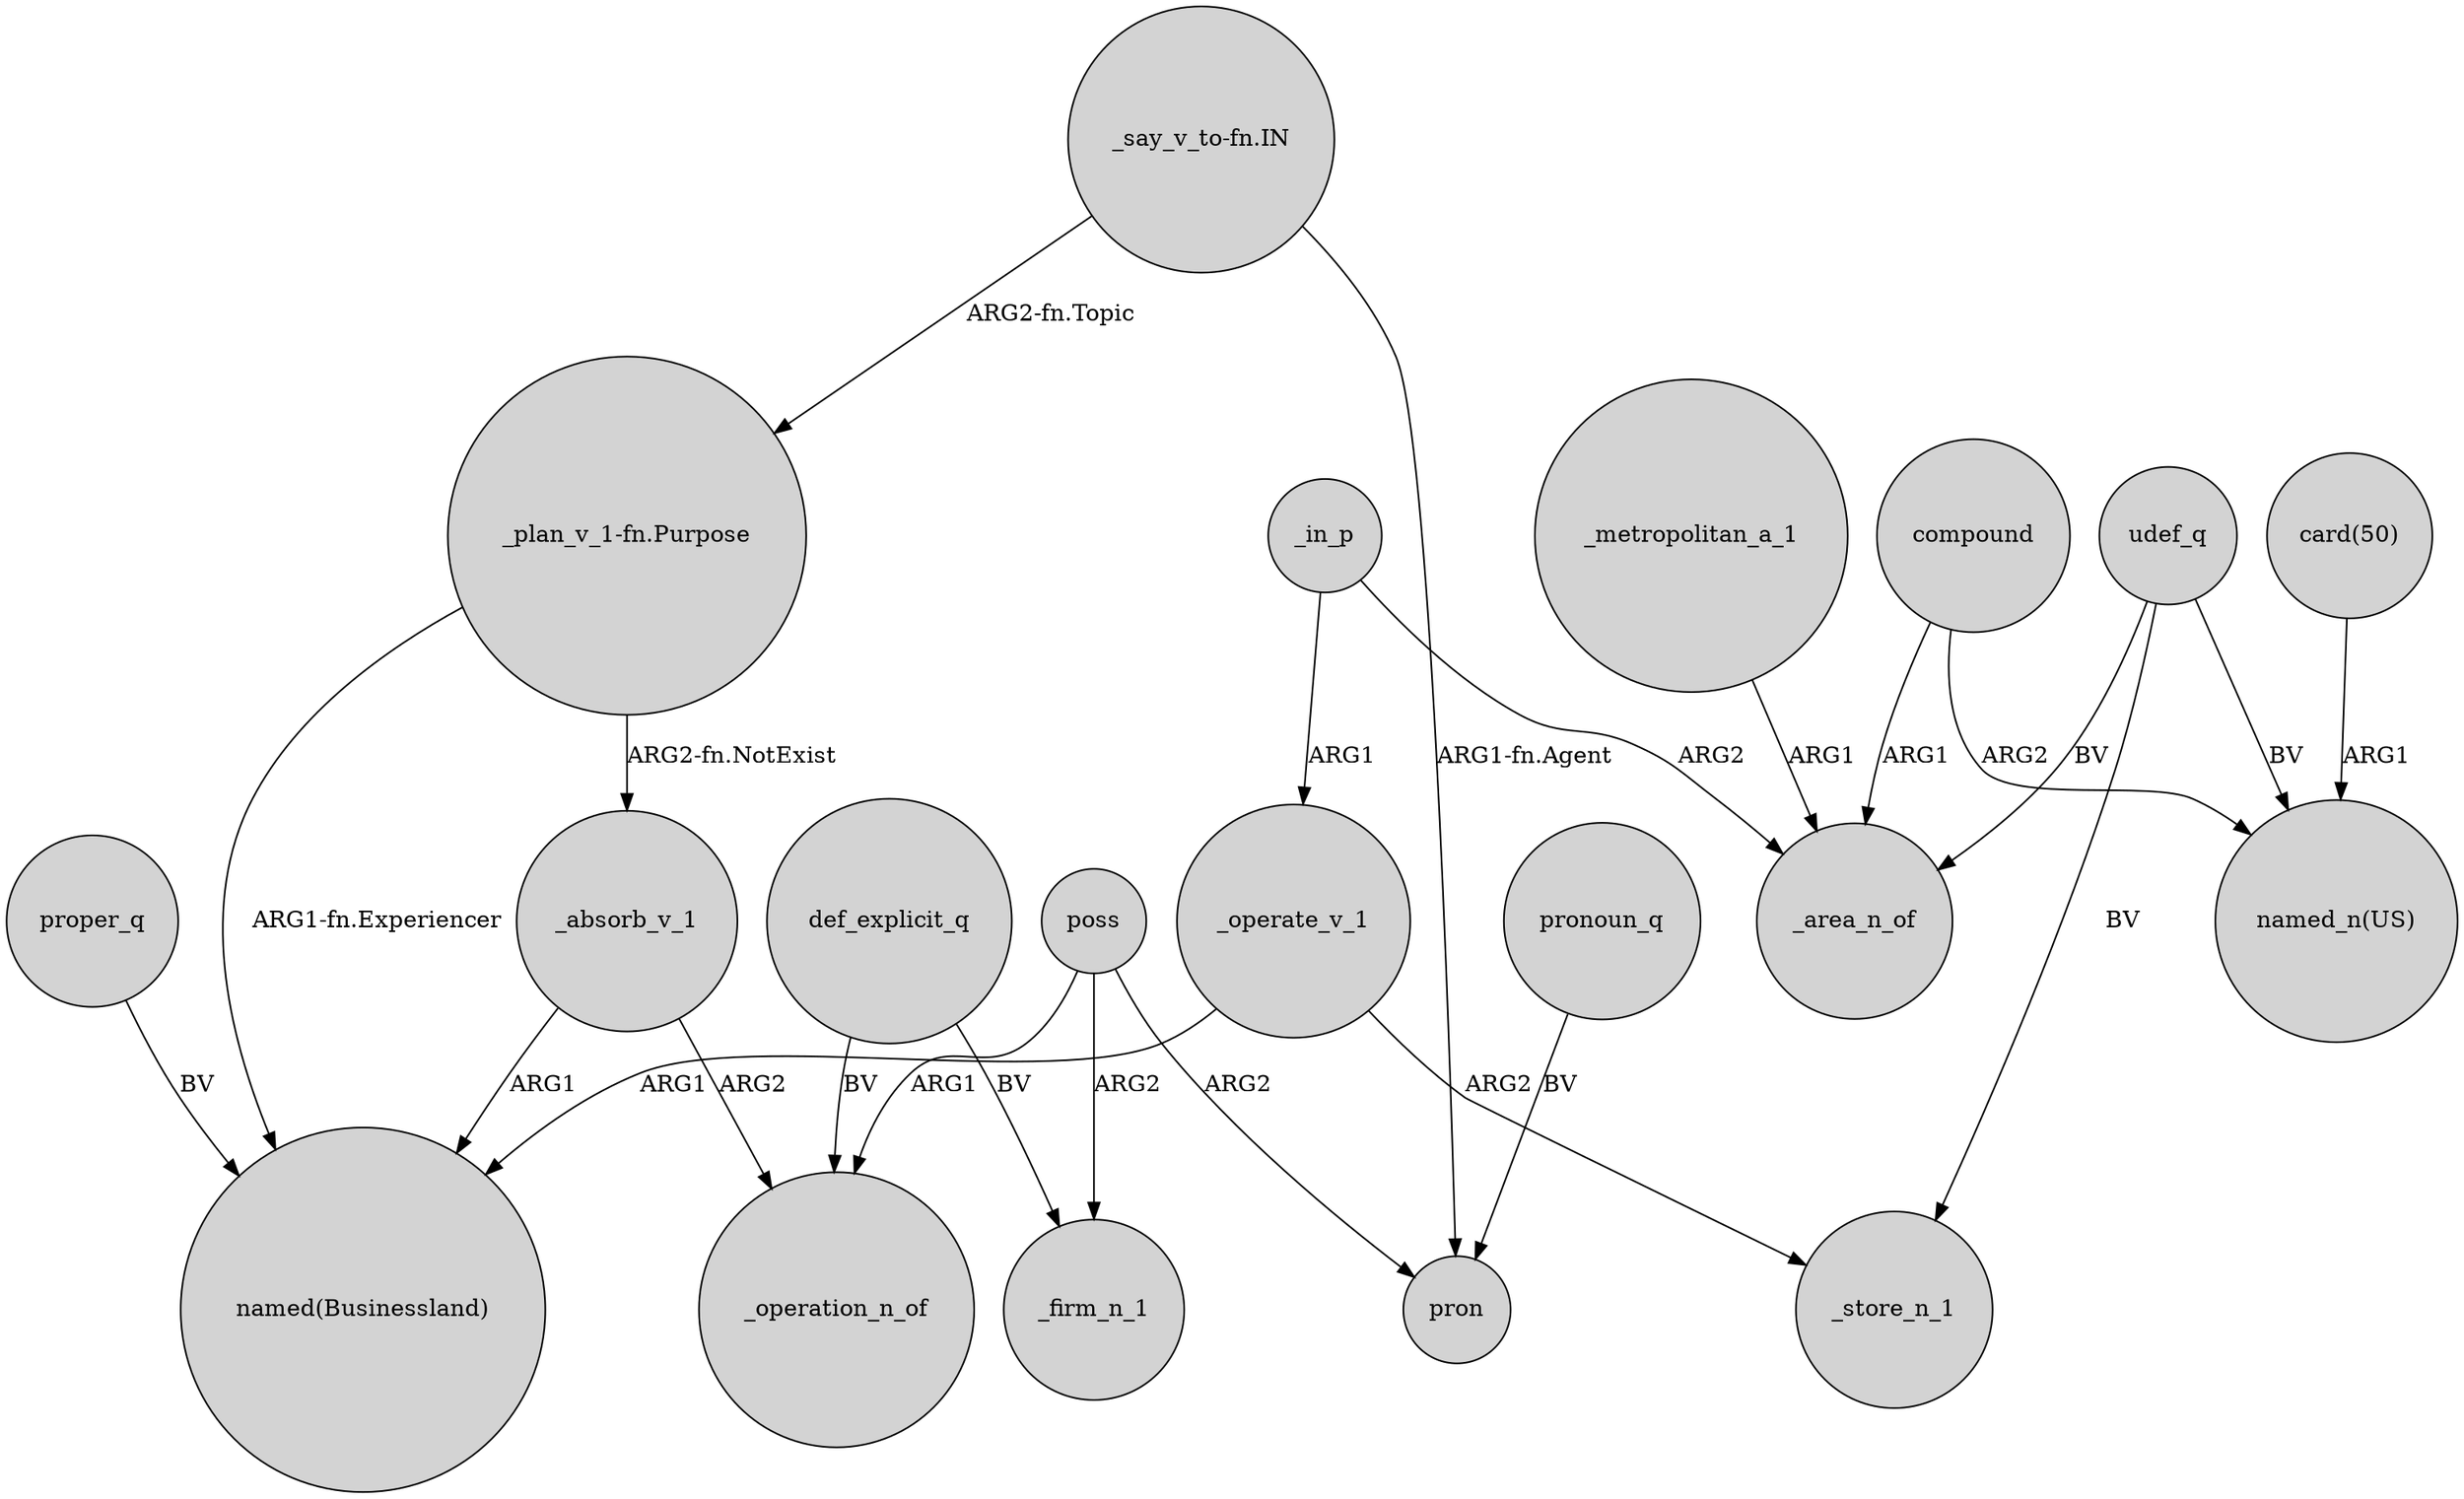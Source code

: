 digraph {
	node [shape=circle style=filled]
	proper_q -> "named(Businessland)" [label=BV]
	udef_q -> "named_n(US)" [label=BV]
	_absorb_v_1 -> "named(Businessland)" [label=ARG1]
	poss -> pron [label=ARG2]
	poss -> _operation_n_of [label=ARG1]
	_operate_v_1 -> _store_n_1 [label=ARG2]
	_operate_v_1 -> "named(Businessland)" [label=ARG1]
	"_say_v_to-fn.IN" -> "_plan_v_1-fn.Purpose" [label="ARG2-fn.Topic"]
	compound -> "named_n(US)" [label=ARG2]
	"_plan_v_1-fn.Purpose" -> "named(Businessland)" [label="ARG1-fn.Experiencer"]
	pronoun_q -> pron [label=BV]
	def_explicit_q -> _operation_n_of [label=BV]
	def_explicit_q -> _firm_n_1 [label=BV]
	"_plan_v_1-fn.Purpose" -> _absorb_v_1 [label="ARG2-fn.NotExist"]
	poss -> _firm_n_1 [label=ARG2]
	"_say_v_to-fn.IN" -> pron [label="ARG1-fn.Agent"]
	_in_p -> _operate_v_1 [label=ARG1]
	_in_p -> _area_n_of [label=ARG2]
	_metropolitan_a_1 -> _area_n_of [label=ARG1]
	_absorb_v_1 -> _operation_n_of [label=ARG2]
	udef_q -> _area_n_of [label=BV]
	"card(50)" -> "named_n(US)" [label=ARG1]
	compound -> _area_n_of [label=ARG1]
	udef_q -> _store_n_1 [label=BV]
}
